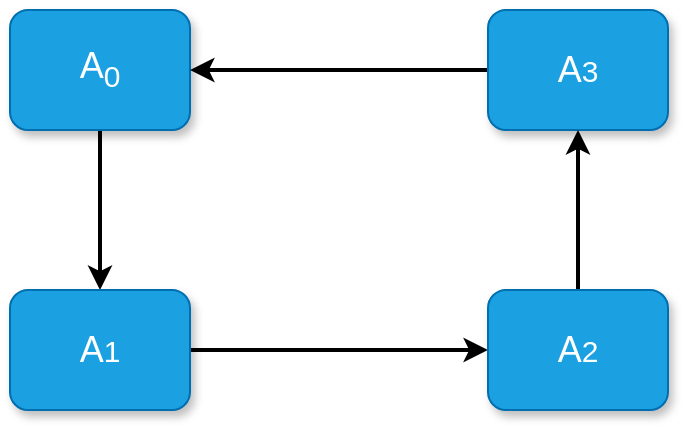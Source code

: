<mxfile version="20.0.1" type="github">
  <diagram id="QZoD75EK2pMNKqEWIpBd" name="Page-1">
    <mxGraphModel dx="1093" dy="605" grid="1" gridSize="10" guides="1" tooltips="1" connect="1" arrows="1" fold="1" page="1" pageScale="1" pageWidth="827" pageHeight="1169" math="0" shadow="0">
      <root>
        <mxCell id="0" />
        <mxCell id="1" parent="0" />
        <mxCell id="ngBhUCR4Onw7o18NPcVE-45" style="edgeStyle=orthogonalEdgeStyle;rounded=0;orthogonalLoop=1;jettySize=auto;html=1;exitX=0.5;exitY=1;exitDx=0;exitDy=0;entryX=0.5;entryY=0;entryDx=0;entryDy=0;fontSize=18;fontColor=#000000;strokeColor=#000000;strokeWidth=2;" edge="1" parent="1" source="ngBhUCR4Onw7o18NPcVE-41" target="ngBhUCR4Onw7o18NPcVE-42">
          <mxGeometry relative="1" as="geometry" />
        </mxCell>
        <mxCell id="ngBhUCR4Onw7o18NPcVE-41" value="A&lt;sub&gt;0&lt;/sub&gt;" style="rounded=1;whiteSpace=wrap;html=1;fontSize=18;fontColor=#ffffff;strokeColor=#006EAF;fillColor=#1ba1e2;shadow=1;" vertex="1" parent="1">
          <mxGeometry x="210" y="220" width="90" height="60" as="geometry" />
        </mxCell>
        <mxCell id="ngBhUCR4Onw7o18NPcVE-46" style="edgeStyle=orthogonalEdgeStyle;rounded=0;orthogonalLoop=1;jettySize=auto;html=1;exitX=1;exitY=0.5;exitDx=0;exitDy=0;fontSize=18;fontColor=#000000;strokeColor=#000000;strokeWidth=2;" edge="1" parent="1" source="ngBhUCR4Onw7o18NPcVE-42" target="ngBhUCR4Onw7o18NPcVE-44">
          <mxGeometry relative="1" as="geometry" />
        </mxCell>
        <mxCell id="ngBhUCR4Onw7o18NPcVE-42" value="A&lt;span style=&quot;font-size: 15px;&quot;&gt;1&lt;/span&gt;" style="rounded=1;whiteSpace=wrap;html=1;fontSize=18;fontColor=#ffffff;strokeColor=#006EAF;fillColor=#1ba1e2;shadow=1;" vertex="1" parent="1">
          <mxGeometry x="210" y="360" width="90" height="60" as="geometry" />
        </mxCell>
        <mxCell id="ngBhUCR4Onw7o18NPcVE-48" style="edgeStyle=orthogonalEdgeStyle;rounded=0;orthogonalLoop=1;jettySize=auto;html=1;exitX=0;exitY=0.5;exitDx=0;exitDy=0;fontSize=18;fontColor=#000000;strokeColor=#000000;strokeWidth=2;" edge="1" parent="1" source="ngBhUCR4Onw7o18NPcVE-43" target="ngBhUCR4Onw7o18NPcVE-41">
          <mxGeometry relative="1" as="geometry" />
        </mxCell>
        <mxCell id="ngBhUCR4Onw7o18NPcVE-43" value="A&lt;span style=&quot;font-size: 15px;&quot;&gt;3&lt;/span&gt;" style="rounded=1;whiteSpace=wrap;html=1;fontSize=18;fontColor=#ffffff;strokeColor=#006EAF;fillColor=#1ba1e2;shadow=1;" vertex="1" parent="1">
          <mxGeometry x="449" y="220" width="90" height="60" as="geometry" />
        </mxCell>
        <mxCell id="ngBhUCR4Onw7o18NPcVE-47" style="edgeStyle=orthogonalEdgeStyle;rounded=0;orthogonalLoop=1;jettySize=auto;html=1;exitX=0.5;exitY=0;exitDx=0;exitDy=0;entryX=0.5;entryY=1;entryDx=0;entryDy=0;fontSize=18;fontColor=#000000;strokeColor=#000000;strokeWidth=2;" edge="1" parent="1" source="ngBhUCR4Onw7o18NPcVE-44" target="ngBhUCR4Onw7o18NPcVE-43">
          <mxGeometry relative="1" as="geometry" />
        </mxCell>
        <mxCell id="ngBhUCR4Onw7o18NPcVE-44" value="A&lt;span style=&quot;font-size: 15px;&quot;&gt;2&lt;/span&gt;" style="rounded=1;whiteSpace=wrap;html=1;fontSize=18;fontColor=#ffffff;strokeColor=#006EAF;fillColor=#1ba1e2;shadow=1;" vertex="1" parent="1">
          <mxGeometry x="449" y="360" width="90" height="60" as="geometry" />
        </mxCell>
      </root>
    </mxGraphModel>
  </diagram>
</mxfile>
